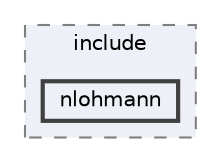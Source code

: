 digraph "C:/Dev/ezRPC/RPC/json/tests/abi/include/nlohmann"
{
 // LATEX_PDF_SIZE
  bgcolor="transparent";
  edge [fontname=Helvetica,fontsize=10,labelfontname=Helvetica,labelfontsize=10];
  node [fontname=Helvetica,fontsize=10,shape=box,height=0.2,width=0.4];
  compound=true
  subgraph clusterdir_c579211f4c75d3d6b736b59dbcfbc9bd {
    graph [ bgcolor="#edf0f7", pencolor="grey50", label="include", fontname=Helvetica,fontsize=10 style="filled,dashed", URL="dir_c579211f4c75d3d6b736b59dbcfbc9bd.html",tooltip=""]
  dir_94d27e51f81f694f55efafcf3e3c68ea [label="nlohmann", fillcolor="#edf0f7", color="grey25", style="filled,bold", URL="dir_94d27e51f81f694f55efafcf3e3c68ea.html",tooltip=""];
  }
}
